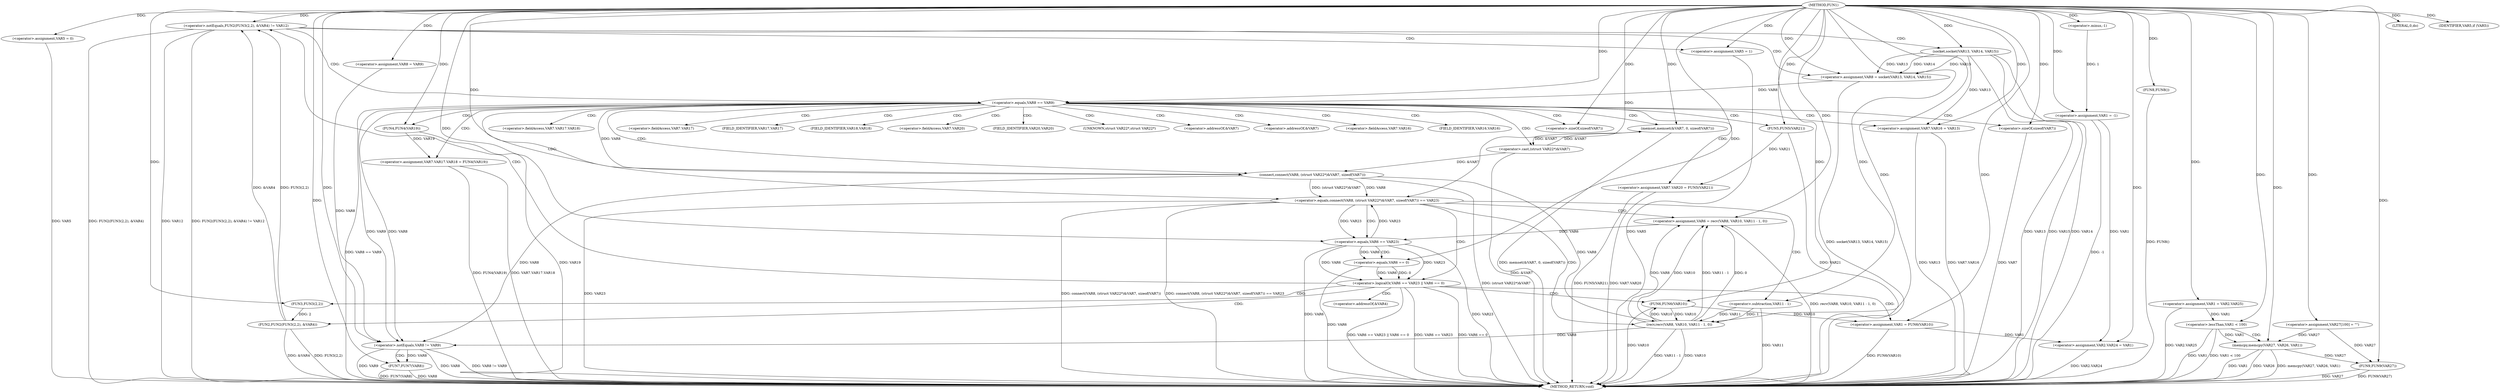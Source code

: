 digraph FUN1 {  
"1000100" [label = "(METHOD,FUN1)" ]
"1000251" [label = "(METHOD_RETURN,void)" ]
"1000104" [label = "(<operator>.assignment,VAR1 = -1)" ]
"1000106" [label = "(<operator>.minus,-1)" ]
"1000111" [label = "(<operator>.assignment,VAR5 = 0)" ]
"1000117" [label = "(<operator>.assignment,VAR8 = VAR9)" ]
"1000124" [label = "(<operator>.notEquals,FUN2(FUN3(2,2), &VAR4) != VAR12)" ]
"1000125" [label = "(FUN2,FUN2(FUN3(2,2), &VAR4))" ]
"1000126" [label = "(FUN3,FUN3(2,2))" ]
"1000134" [label = "(<operator>.assignment,VAR5 = 1)" ]
"1000137" [label = "(<operator>.assignment,VAR8 = socket(VAR13, VAR14, VAR15))" ]
"1000139" [label = "(socket,socket(VAR13, VAR14, VAR15))" ]
"1000144" [label = "(<operator>.equals,VAR8 == VAR9)" ]
"1000149" [label = "(memset,memset(&VAR7, 0, sizeof(VAR7)))" ]
"1000153" [label = "(<operator>.sizeOf,sizeof(VAR7))" ]
"1000155" [label = "(<operator>.assignment,VAR7.VAR16 = VAR13)" ]
"1000160" [label = "(<operator>.assignment,VAR7.VAR17.VAR18 = FUN4(VAR19))" ]
"1000166" [label = "(FUN4,FUN4(VAR19))" ]
"1000168" [label = "(<operator>.assignment,VAR7.VAR20 = FUN5(VAR21))" ]
"1000172" [label = "(FUN5,FUN5(VAR21))" ]
"1000175" [label = "(<operator>.equals,connect(VAR8, (struct VAR22*)&VAR7, sizeof(VAR7)) == VAR23)" ]
"1000176" [label = "(connect,connect(VAR8, (struct VAR22*)&VAR7, sizeof(VAR7)))" ]
"1000178" [label = "(<operator>.cast,(struct VAR22*)&VAR7)" ]
"1000182" [label = "(<operator>.sizeOf,sizeof(VAR7))" ]
"1000187" [label = "(<operator>.assignment,VAR6 = recv(VAR8, VAR10, VAR11 - 1, 0))" ]
"1000189" [label = "(recv,recv(VAR8, VAR10, VAR11 - 1, 0))" ]
"1000192" [label = "(<operator>.subtraction,VAR11 - 1)" ]
"1000197" [label = "(<operator>.logicalOr,VAR6 == VAR23 || VAR6 == 0)" ]
"1000198" [label = "(<operator>.equals,VAR6 == VAR23)" ]
"1000201" [label = "(<operator>.equals,VAR6 == 0)" ]
"1000206" [label = "(<operator>.assignment,VAR1 = FUN6(VAR10))" ]
"1000208" [label = "(FUN6,FUN6(VAR10))" ]
"1000210" [label = "(LITERAL,0,do)" ]
"1000212" [label = "(<operator>.notEquals,VAR8 != VAR9)" ]
"1000216" [label = "(FUN7,FUN7(VAR8))" ]
"1000219" [label = "(IDENTIFIER,VAR5,if (VAR5))" ]
"1000221" [label = "(FUN8,FUN8())" ]
"1000222" [label = "(<operator>.assignment,VAR2.VAR24 = VAR1)" ]
"1000229" [label = "(<operator>.assignment,VAR1 = VAR2.VAR25)" ]
"1000237" [label = "(<operator>.assignment,VAR27[100] = \"\")" ]
"1000241" [label = "(<operator>.lessThan,VAR1 < 100)" ]
"1000245" [label = "(memcpy,memcpy(VAR27, VAR26, VAR1))" ]
"1000249" [label = "(FUN9,FUN9(VAR27))" ]
"1000129" [label = "(<operator>.addressOf,&VAR4)" ]
"1000150" [label = "(<operator>.addressOf,&VAR7)" ]
"1000156" [label = "(<operator>.fieldAccess,VAR7.VAR16)" ]
"1000158" [label = "(FIELD_IDENTIFIER,VAR16,VAR16)" ]
"1000161" [label = "(<operator>.fieldAccess,VAR7.VAR17.VAR18)" ]
"1000162" [label = "(<operator>.fieldAccess,VAR7.VAR17)" ]
"1000164" [label = "(FIELD_IDENTIFIER,VAR17,VAR17)" ]
"1000165" [label = "(FIELD_IDENTIFIER,VAR18,VAR18)" ]
"1000169" [label = "(<operator>.fieldAccess,VAR7.VAR20)" ]
"1000171" [label = "(FIELD_IDENTIFIER,VAR20,VAR20)" ]
"1000179" [label = "(UNKNOWN,struct VAR22*,struct VAR22*)" ]
"1000180" [label = "(<operator>.addressOf,&VAR7)" ]
  "1000168" -> "1000251"  [ label = "DDG: VAR7.VAR20"] 
  "1000229" -> "1000251"  [ label = "DDG: VAR2.VAR25"] 
  "1000111" -> "1000251"  [ label = "DDG: VAR5"] 
  "1000212" -> "1000251"  [ label = "DDG: VAR8 != VAR9"] 
  "1000241" -> "1000251"  [ label = "DDG: VAR1"] 
  "1000245" -> "1000251"  [ label = "DDG: memcpy(VAR27, VAR26, VAR1)"] 
  "1000241" -> "1000251"  [ label = "DDG: VAR1 < 100"] 
  "1000176" -> "1000251"  [ label = "DDG: (struct VAR22*)&VAR7"] 
  "1000245" -> "1000251"  [ label = "DDG: VAR1"] 
  "1000155" -> "1000251"  [ label = "DDG: VAR13"] 
  "1000125" -> "1000251"  [ label = "DDG: FUN3(2,2)"] 
  "1000168" -> "1000251"  [ label = "DDG: FUN5(VAR21)"] 
  "1000139" -> "1000251"  [ label = "DDG: VAR15"] 
  "1000221" -> "1000251"  [ label = "DDG: FUN8()"] 
  "1000124" -> "1000251"  [ label = "DDG: FUN2(FUN3(2,2), &VAR4)"] 
  "1000197" -> "1000251"  [ label = "DDG: VAR6 == 0"] 
  "1000222" -> "1000251"  [ label = "DDG: VAR2.VAR24"] 
  "1000208" -> "1000251"  [ label = "DDG: VAR10"] 
  "1000198" -> "1000251"  [ label = "DDG: VAR23"] 
  "1000216" -> "1000251"  [ label = "DDG: FUN7(VAR8)"] 
  "1000216" -> "1000251"  [ label = "DDG: VAR8"] 
  "1000212" -> "1000251"  [ label = "DDG: VAR9"] 
  "1000187" -> "1000251"  [ label = "DDG: recv(VAR8, VAR10, VAR11 - 1, 0)"] 
  "1000139" -> "1000251"  [ label = "DDG: VAR14"] 
  "1000137" -> "1000251"  [ label = "DDG: socket(VAR13, VAR14, VAR15)"] 
  "1000160" -> "1000251"  [ label = "DDG: FUN4(VAR19)"] 
  "1000139" -> "1000251"  [ label = "DDG: VAR13"] 
  "1000175" -> "1000251"  [ label = "DDG: VAR23"] 
  "1000125" -> "1000251"  [ label = "DDG: &VAR4"] 
  "1000144" -> "1000251"  [ label = "DDG: VAR8 == VAR9"] 
  "1000166" -> "1000251"  [ label = "DDG: VAR19"] 
  "1000189" -> "1000251"  [ label = "DDG: VAR10"] 
  "1000178" -> "1000251"  [ label = "DDG: &VAR7"] 
  "1000206" -> "1000251"  [ label = "DDG: FUN6(VAR10)"] 
  "1000149" -> "1000251"  [ label = "DDG: memset(&VAR7, 0, sizeof(VAR7))"] 
  "1000175" -> "1000251"  [ label = "DDG: connect(VAR8, (struct VAR22*)&VAR7, sizeof(VAR7))"] 
  "1000197" -> "1000251"  [ label = "DDG: VAR6 == VAR23 || VAR6 == 0"] 
  "1000198" -> "1000251"  [ label = "DDG: VAR6"] 
  "1000212" -> "1000251"  [ label = "DDG: VAR8"] 
  "1000134" -> "1000251"  [ label = "DDG: VAR5"] 
  "1000192" -> "1000251"  [ label = "DDG: VAR11"] 
  "1000172" -> "1000251"  [ label = "DDG: VAR21"] 
  "1000155" -> "1000251"  [ label = "DDG: VAR7.VAR16"] 
  "1000249" -> "1000251"  [ label = "DDG: VAR27"] 
  "1000182" -> "1000251"  [ label = "DDG: VAR7"] 
  "1000189" -> "1000251"  [ label = "DDG: VAR11 - 1"] 
  "1000160" -> "1000251"  [ label = "DDG: VAR7.VAR17.VAR18"] 
  "1000104" -> "1000251"  [ label = "DDG: -1"] 
  "1000175" -> "1000251"  [ label = "DDG: connect(VAR8, (struct VAR22*)&VAR7, sizeof(VAR7)) == VAR23"] 
  "1000245" -> "1000251"  [ label = "DDG: VAR26"] 
  "1000249" -> "1000251"  [ label = "DDG: FUN9(VAR27)"] 
  "1000124" -> "1000251"  [ label = "DDG: FUN2(FUN3(2,2), &VAR4) != VAR12"] 
  "1000197" -> "1000251"  [ label = "DDG: VAR6 == VAR23"] 
  "1000124" -> "1000251"  [ label = "DDG: VAR12"] 
  "1000201" -> "1000251"  [ label = "DDG: VAR6"] 
  "1000106" -> "1000104"  [ label = "DDG: 1"] 
  "1000100" -> "1000104"  [ label = "DDG: "] 
  "1000100" -> "1000106"  [ label = "DDG: "] 
  "1000100" -> "1000111"  [ label = "DDG: "] 
  "1000100" -> "1000117"  [ label = "DDG: "] 
  "1000125" -> "1000124"  [ label = "DDG: FUN3(2,2)"] 
  "1000125" -> "1000124"  [ label = "DDG: &VAR4"] 
  "1000126" -> "1000125"  [ label = "DDG: 2"] 
  "1000100" -> "1000126"  [ label = "DDG: "] 
  "1000100" -> "1000124"  [ label = "DDG: "] 
  "1000100" -> "1000134"  [ label = "DDG: "] 
  "1000139" -> "1000137"  [ label = "DDG: VAR13"] 
  "1000139" -> "1000137"  [ label = "DDG: VAR14"] 
  "1000139" -> "1000137"  [ label = "DDG: VAR15"] 
  "1000100" -> "1000137"  [ label = "DDG: "] 
  "1000100" -> "1000139"  [ label = "DDG: "] 
  "1000137" -> "1000144"  [ label = "DDG: VAR8"] 
  "1000100" -> "1000144"  [ label = "DDG: "] 
  "1000178" -> "1000149"  [ label = "DDG: &VAR7"] 
  "1000100" -> "1000149"  [ label = "DDG: "] 
  "1000100" -> "1000153"  [ label = "DDG: "] 
  "1000139" -> "1000155"  [ label = "DDG: VAR13"] 
  "1000100" -> "1000155"  [ label = "DDG: "] 
  "1000166" -> "1000160"  [ label = "DDG: VAR19"] 
  "1000100" -> "1000166"  [ label = "DDG: "] 
  "1000172" -> "1000168"  [ label = "DDG: VAR21"] 
  "1000100" -> "1000172"  [ label = "DDG: "] 
  "1000176" -> "1000175"  [ label = "DDG: VAR8"] 
  "1000176" -> "1000175"  [ label = "DDG: (struct VAR22*)&VAR7"] 
  "1000144" -> "1000176"  [ label = "DDG: VAR8"] 
  "1000100" -> "1000176"  [ label = "DDG: "] 
  "1000178" -> "1000176"  [ label = "DDG: &VAR7"] 
  "1000149" -> "1000178"  [ label = "DDG: &VAR7"] 
  "1000100" -> "1000182"  [ label = "DDG: "] 
  "1000198" -> "1000175"  [ label = "DDG: VAR23"] 
  "1000100" -> "1000175"  [ label = "DDG: "] 
  "1000189" -> "1000187"  [ label = "DDG: VAR8"] 
  "1000189" -> "1000187"  [ label = "DDG: VAR10"] 
  "1000189" -> "1000187"  [ label = "DDG: VAR11 - 1"] 
  "1000189" -> "1000187"  [ label = "DDG: 0"] 
  "1000100" -> "1000187"  [ label = "DDG: "] 
  "1000176" -> "1000189"  [ label = "DDG: VAR8"] 
  "1000100" -> "1000189"  [ label = "DDG: "] 
  "1000208" -> "1000189"  [ label = "DDG: VAR10"] 
  "1000192" -> "1000189"  [ label = "DDG: VAR11"] 
  "1000192" -> "1000189"  [ label = "DDG: 1"] 
  "1000100" -> "1000192"  [ label = "DDG: "] 
  "1000198" -> "1000197"  [ label = "DDG: VAR6"] 
  "1000198" -> "1000197"  [ label = "DDG: VAR23"] 
  "1000187" -> "1000198"  [ label = "DDG: VAR6"] 
  "1000100" -> "1000198"  [ label = "DDG: "] 
  "1000175" -> "1000198"  [ label = "DDG: VAR23"] 
  "1000201" -> "1000197"  [ label = "DDG: VAR6"] 
  "1000201" -> "1000197"  [ label = "DDG: 0"] 
  "1000198" -> "1000201"  [ label = "DDG: VAR6"] 
  "1000100" -> "1000201"  [ label = "DDG: "] 
  "1000208" -> "1000206"  [ label = "DDG: VAR10"] 
  "1000100" -> "1000206"  [ label = "DDG: "] 
  "1000189" -> "1000208"  [ label = "DDG: VAR10"] 
  "1000100" -> "1000208"  [ label = "DDG: "] 
  "1000100" -> "1000210"  [ label = "DDG: "] 
  "1000189" -> "1000212"  [ label = "DDG: VAR8"] 
  "1000117" -> "1000212"  [ label = "DDG: VAR8"] 
  "1000144" -> "1000212"  [ label = "DDG: VAR8"] 
  "1000176" -> "1000212"  [ label = "DDG: VAR8"] 
  "1000100" -> "1000212"  [ label = "DDG: "] 
  "1000144" -> "1000212"  [ label = "DDG: VAR9"] 
  "1000212" -> "1000216"  [ label = "DDG: VAR8"] 
  "1000100" -> "1000216"  [ label = "DDG: "] 
  "1000100" -> "1000219"  [ label = "DDG: "] 
  "1000100" -> "1000221"  [ label = "DDG: "] 
  "1000104" -> "1000222"  [ label = "DDG: VAR1"] 
  "1000206" -> "1000222"  [ label = "DDG: VAR1"] 
  "1000100" -> "1000222"  [ label = "DDG: "] 
  "1000100" -> "1000229"  [ label = "DDG: "] 
  "1000100" -> "1000237"  [ label = "DDG: "] 
  "1000229" -> "1000241"  [ label = "DDG: VAR1"] 
  "1000100" -> "1000241"  [ label = "DDG: "] 
  "1000237" -> "1000245"  [ label = "DDG: VAR27"] 
  "1000100" -> "1000245"  [ label = "DDG: "] 
  "1000241" -> "1000245"  [ label = "DDG: VAR1"] 
  "1000237" -> "1000249"  [ label = "DDG: VAR27"] 
  "1000245" -> "1000249"  [ label = "DDG: VAR27"] 
  "1000100" -> "1000249"  [ label = "DDG: "] 
  "1000124" -> "1000139"  [ label = "CDG: "] 
  "1000124" -> "1000144"  [ label = "CDG: "] 
  "1000124" -> "1000137"  [ label = "CDG: "] 
  "1000124" -> "1000134"  [ label = "CDG: "] 
  "1000144" -> "1000153"  [ label = "CDG: "] 
  "1000144" -> "1000164"  [ label = "CDG: "] 
  "1000144" -> "1000156"  [ label = "CDG: "] 
  "1000144" -> "1000161"  [ label = "CDG: "] 
  "1000144" -> "1000182"  [ label = "CDG: "] 
  "1000144" -> "1000150"  [ label = "CDG: "] 
  "1000144" -> "1000166"  [ label = "CDG: "] 
  "1000144" -> "1000180"  [ label = "CDG: "] 
  "1000144" -> "1000165"  [ label = "CDG: "] 
  "1000144" -> "1000172"  [ label = "CDG: "] 
  "1000144" -> "1000149"  [ label = "CDG: "] 
  "1000144" -> "1000169"  [ label = "CDG: "] 
  "1000144" -> "1000168"  [ label = "CDG: "] 
  "1000144" -> "1000178"  [ label = "CDG: "] 
  "1000144" -> "1000158"  [ label = "CDG: "] 
  "1000144" -> "1000175"  [ label = "CDG: "] 
  "1000144" -> "1000155"  [ label = "CDG: "] 
  "1000144" -> "1000160"  [ label = "CDG: "] 
  "1000144" -> "1000171"  [ label = "CDG: "] 
  "1000144" -> "1000179"  [ label = "CDG: "] 
  "1000144" -> "1000176"  [ label = "CDG: "] 
  "1000144" -> "1000162"  [ label = "CDG: "] 
  "1000175" -> "1000197"  [ label = "CDG: "] 
  "1000175" -> "1000189"  [ label = "CDG: "] 
  "1000175" -> "1000192"  [ label = "CDG: "] 
  "1000175" -> "1000198"  [ label = "CDG: "] 
  "1000175" -> "1000187"  [ label = "CDG: "] 
  "1000197" -> "1000208"  [ label = "CDG: "] 
  "1000197" -> "1000206"  [ label = "CDG: "] 
  "1000197" -> "1000125"  [ label = "CDG: "] 
  "1000197" -> "1000126"  [ label = "CDG: "] 
  "1000197" -> "1000129"  [ label = "CDG: "] 
  "1000197" -> "1000124"  [ label = "CDG: "] 
  "1000198" -> "1000201"  [ label = "CDG: "] 
  "1000212" -> "1000216"  [ label = "CDG: "] 
  "1000241" -> "1000245"  [ label = "CDG: "] 
}
